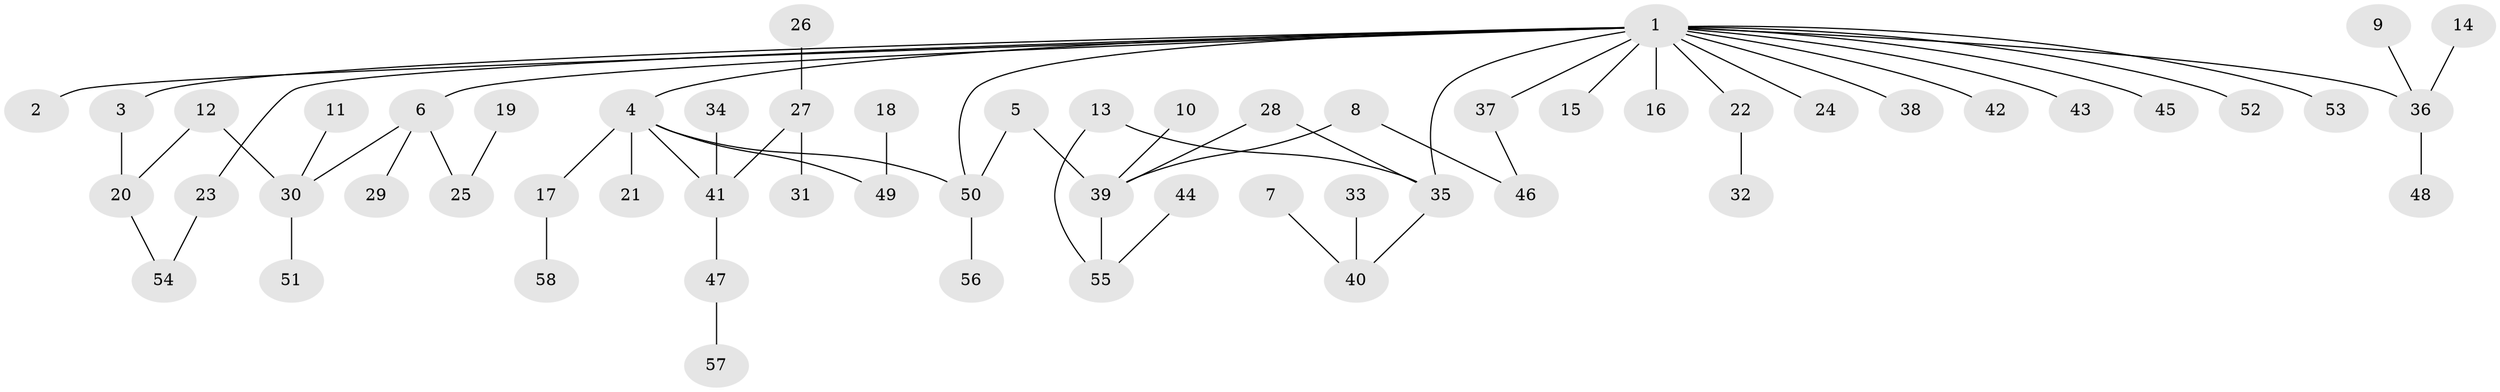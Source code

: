 // original degree distribution, {8: 0.008620689655172414, 9: 0.008620689655172414, 5: 0.034482758620689655, 4: 0.06896551724137931, 2: 0.2413793103448276, 3: 0.16379310344827586, 1: 0.46551724137931033, 6: 0.008620689655172414}
// Generated by graph-tools (version 1.1) at 2025/25/03/09/25 03:25:25]
// undirected, 58 vertices, 63 edges
graph export_dot {
graph [start="1"]
  node [color=gray90,style=filled];
  1;
  2;
  3;
  4;
  5;
  6;
  7;
  8;
  9;
  10;
  11;
  12;
  13;
  14;
  15;
  16;
  17;
  18;
  19;
  20;
  21;
  22;
  23;
  24;
  25;
  26;
  27;
  28;
  29;
  30;
  31;
  32;
  33;
  34;
  35;
  36;
  37;
  38;
  39;
  40;
  41;
  42;
  43;
  44;
  45;
  46;
  47;
  48;
  49;
  50;
  51;
  52;
  53;
  54;
  55;
  56;
  57;
  58;
  1 -- 2 [weight=1.0];
  1 -- 3 [weight=1.0];
  1 -- 4 [weight=1.0];
  1 -- 6 [weight=1.0];
  1 -- 15 [weight=1.0];
  1 -- 16 [weight=1.0];
  1 -- 22 [weight=1.0];
  1 -- 23 [weight=1.0];
  1 -- 24 [weight=1.0];
  1 -- 35 [weight=1.0];
  1 -- 36 [weight=1.0];
  1 -- 37 [weight=1.0];
  1 -- 38 [weight=1.0];
  1 -- 42 [weight=1.0];
  1 -- 43 [weight=1.0];
  1 -- 45 [weight=1.0];
  1 -- 50 [weight=1.0];
  1 -- 52 [weight=1.0];
  1 -- 53 [weight=1.0];
  3 -- 20 [weight=1.0];
  4 -- 17 [weight=1.0];
  4 -- 21 [weight=1.0];
  4 -- 41 [weight=1.0];
  4 -- 49 [weight=1.0];
  4 -- 50 [weight=1.0];
  5 -- 39 [weight=1.0];
  5 -- 50 [weight=1.0];
  6 -- 25 [weight=1.0];
  6 -- 29 [weight=1.0];
  6 -- 30 [weight=1.0];
  7 -- 40 [weight=1.0];
  8 -- 39 [weight=1.0];
  8 -- 46 [weight=1.0];
  9 -- 36 [weight=1.0];
  10 -- 39 [weight=1.0];
  11 -- 30 [weight=1.0];
  12 -- 20 [weight=1.0];
  12 -- 30 [weight=1.0];
  13 -- 35 [weight=1.0];
  13 -- 55 [weight=1.0];
  14 -- 36 [weight=1.0];
  17 -- 58 [weight=1.0];
  18 -- 49 [weight=1.0];
  19 -- 25 [weight=1.0];
  20 -- 54 [weight=1.0];
  22 -- 32 [weight=1.0];
  23 -- 54 [weight=1.0];
  26 -- 27 [weight=1.0];
  27 -- 31 [weight=1.0];
  27 -- 41 [weight=1.0];
  28 -- 35 [weight=1.0];
  28 -- 39 [weight=1.0];
  30 -- 51 [weight=1.0];
  33 -- 40 [weight=1.0];
  34 -- 41 [weight=1.0];
  35 -- 40 [weight=1.0];
  36 -- 48 [weight=1.0];
  37 -- 46 [weight=1.0];
  39 -- 55 [weight=1.0];
  41 -- 47 [weight=1.0];
  44 -- 55 [weight=1.0];
  47 -- 57 [weight=1.0];
  50 -- 56 [weight=1.0];
}
